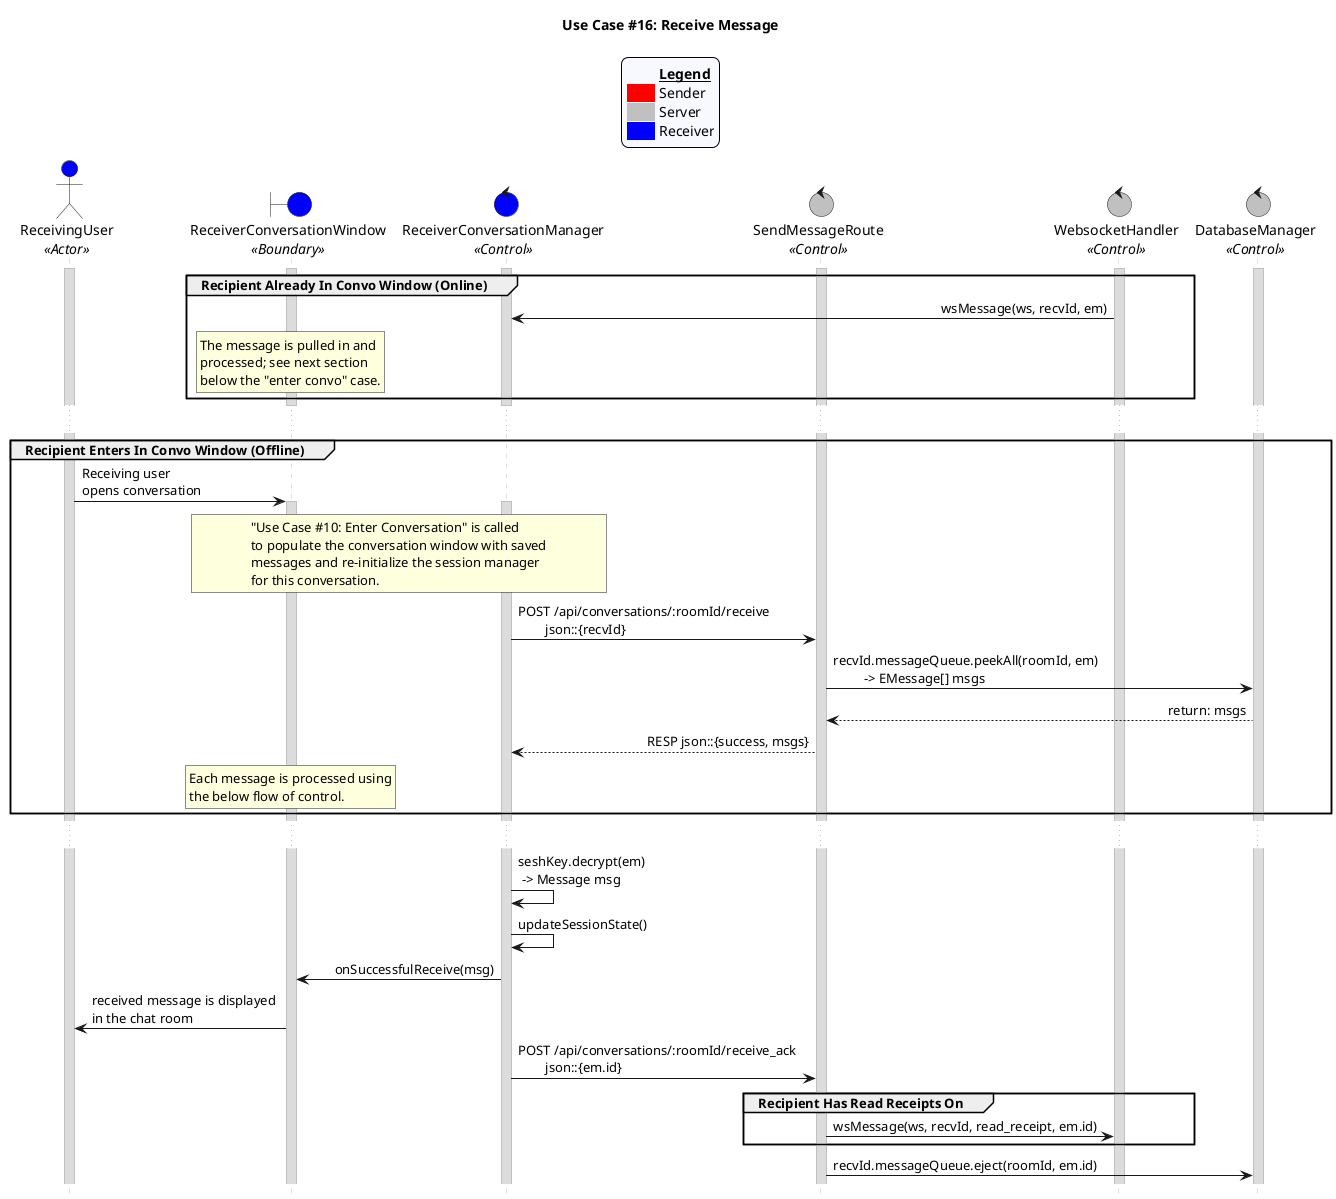 @startuml uc16
title "Use Case #16: Receive Message"

'Styling goes here
hide footbox
skinparam stereotypePosition bottom
skinparam sequenceMessageAlign direction
skinparam sequence {
	LifeLineBorderColor #Silver
	LifeLineBackgroundColor #Gainsboro
}

'Add a legend plus styling
skinparam legend {
	backgroundColor #GhostWhite
	entrySeparator #GhostWhite
}

legend top
	<#GhostWhite,#GhostWhite>|	|= __Legend__ |
	|<#red> | Sender|
	|<#silver> | Server|
	|<#blue> | Receiver|
endlegend

'Setup the objects involved here
actor ReceivingUser as u <<Actor>> #blue
boundary ReceiverConversationWindow as rcw <<Boundary>> #blue
control ReceiverConversationManager as rcm <<Control>> #blue
control SendMessageRoute as smr <<Control>> #silver
control WebsocketHandler as ws <<Control>> #silver
control DatabaseManager as db <<Control>> #silver
'boundary SenderDevice as sd <<Boundary>>

'Setup persistent objects here
activate u
activate smr
activate ws
activate db
'activate sd

'--- FLOW OF CONTROL STARTS HERE ---
'Case 1: The recipient is online
group Recipient Already In Convo Window (Online)
	'If the receiving user is online, then messages are pulled in immediately.
	activate rcm
	activate rcw
	ws -> rcm: wsMessage(ws, recvId, em)
	rnote over rcw
	The message is pulled in and
	processed; see next section
	below the "enter convo" case.
	end note
end
deactivate rcw
deactivate rcm

...

'Case 2: The recipient is offline
group Recipient Enters In Convo Window (Offline)
	'The user enters the conversation.
	u -> rcw: Receiving user \nopens conversation
	activate rcw
	rnote over rcm,rcw
	"Use Case #10: Enter Conversation" is called
	to populate the conversation window with saved
	messages and re-initialize the session manager
	for this conversation.
	end note
	activate rcm

	'The recipient’s device makes a request for unread messages.
	rcm -> smr: POST /api/conversations/:roomId/receive \n\tjson::{recvId}

	'The server dequeues the unread messages from the receiver's queue and sends them down to the receiver in an array, from oldest to newest.
	smr -> db: recvId.messageQueue.peekAll(roomId, em) \n\t -> EMessage[] msgs
	db --> smr: return: msgs
	smr --> rcm: RESP json::{success, msgs}

	'The receiver's device begins processing each message
	rnote over rcw
	Each message is processed using
	the below flow of control.
	end note
end

...

'The recipient’s device decrypts the message and updates the ratchet state. 
rcm -> rcm: seshKey.decrypt(em)\n -> Message msg
rcm -> rcm: updateSessionState()
rcm -> rcw: onSuccessfulReceive(msg)

'The recipient reads the message that was sent to them.
rcw -> u: received message is displayed \nin the chat room

'The recipient’s device sends a read receipt to the server to be delivered to the sender, if enabled
rcm -> smr: POST /api/conversations/:roomId/receive_ack \n\tjson::{em.id}
group Recipient Has Read Receipts On
	smr -> ws: wsMessage(ws, recvId, read_receipt, em.id)
end

'The server removes the message from the queue and securely erases it.
smr -> db: recvId.messageQueue.eject(roomId, em.id)
'--- FLOW OF CONTROL ENDS HERE   ---

@enduml
